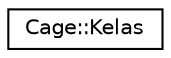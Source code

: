 digraph "Graphical Class Hierarchy"
{
  edge [fontname="Helvetica",fontsize="10",labelfontname="Helvetica",labelfontsize="10"];
  node [fontname="Helvetica",fontsize="10",shape=record];
  rankdir="LR";
  Node1 [label="Cage::Kelas",height=0.2,width=0.4,color="black", fillcolor="white", style="filled",URL="$classCage_1_1Kelas.html"];
}
